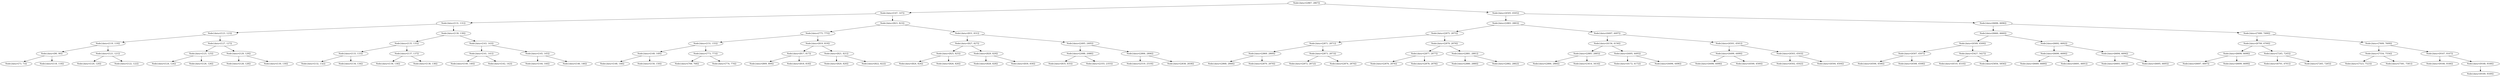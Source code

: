 digraph G{
1693003298 [label="Node{data=[2867, 2867]}"]
1693003298 -> 928331207
928331207 [label="Node{data=[147, 147]}"]
928331207 -> 490339446
490339446 [label="Node{data=[131, 131]}"]
490339446 -> 1323034230
1323034230 [label="Node{data=[123, 123]}"]
1323034230 -> 1668172209
1668172209 [label="Node{data=[119, 119]}"]
1668172209 -> 2097918742
2097918742 [label="Node{data=[90, 90]}"]
2097918742 -> 797129357
797129357 [label="Node{data=[73, 73]}"]
2097918742 -> 1056608605
1056608605 [label="Node{data=[118, 118]}"]
1668172209 -> 801666290
801666290 [label="Node{data=[121, 121]}"]
801666290 -> 268165406
268165406 [label="Node{data=[120, 120]}"]
801666290 -> 958068030
958068030 [label="Node{data=[122, 122]}"]
1323034230 -> 1400961849
1400961849 [label="Node{data=[127, 127]}"]
1400961849 -> 1065577055
1065577055 [label="Node{data=[125, 125]}"]
1065577055 -> 1864408992
1864408992 [label="Node{data=[124, 124]}"]
1065577055 -> 24982655
24982655 [label="Node{data=[126, 126]}"]
1400961849 -> 1441816154
1441816154 [label="Node{data=[129, 129]}"]
1441816154 -> 1904543529
1904543529 [label="Node{data=[128, 128]}"]
1441816154 -> 447957798
447957798 [label="Node{data=[130, 130]}"]
490339446 -> 1921338051
1921338051 [label="Node{data=[139, 139]}"]
1921338051 -> 634439751
634439751 [label="Node{data=[135, 135]}"]
634439751 -> 2083864475
2083864475 [label="Node{data=[133, 133]}"]
2083864475 -> 2095030592
2095030592 [label="Node{data=[132, 132]}"]
2083864475 -> 609496906
609496906 [label="Node{data=[134, 134]}"]
634439751 -> 124078455
124078455 [label="Node{data=[137, 137]}"]
124078455 -> 1383692263
1383692263 [label="Node{data=[136, 136]}"]
124078455 -> 1395460425
1395460425 [label="Node{data=[138, 138]}"]
1921338051 -> 1451639321
1451639321 [label="Node{data=[143, 143]}"]
1451639321 -> 2063963983
2063963983 [label="Node{data=[141, 141]}"]
2063963983 -> 1650065799
1650065799 [label="Node{data=[140, 140]}"]
2063963983 -> 1501965252
1501965252 [label="Node{data=[142, 142]}"]
1451639321 -> 1031023719
1031023719 [label="Node{data=[145, 145]}"]
1031023719 -> 1780247401
1780247401 [label="Node{data=[144, 144]}"]
1031023719 -> 1492650388
1492650388 [label="Node{data=[146, 146]}"]
928331207 -> 818463044
818463044 [label="Node{data=[823, 823]}"]
818463044 -> 751027246
751027246 [label="Node{data=[775, 775]}"]
751027246 -> 621651452
621651452 [label="Node{data=[151, 155]}"]
621651452 -> 1034005600
1034005600 [label="Node{data=[149, 149]}"]
1034005600 -> 1259706481
1259706481 [label="Node{data=[148, 148]}"]
1034005600 -> 2043008905
2043008905 [label="Node{data=[150, 150]}"]
621651452 -> 825208584
825208584 [label="Node{data=[773, 773]}"]
825208584 -> 22923233
22923233 [label="Node{data=[768, 768]}"]
825208584 -> 1726747051
1726747051 [label="Node{data=[774, 774]}"]
751027246 -> 826469216
826469216 [label="Node{data=[819, 819]}"]
826469216 -> 2103006639
2103006639 [label="Node{data=[817, 817]}"]
2103006639 -> 307558186
307558186 [label="Node{data=[809, 809]}"]
2103006639 -> 347331970
347331970 [label="Node{data=[818, 818]}"]
826469216 -> 848051615
848051615 [label="Node{data=[821, 821]}"]
848051615 -> 97514060
97514060 [label="Node{data=[820, 820]}"]
848051615 -> 815249528
815249528 [label="Node{data=[822, 822]}"]
818463044 -> 985807909
985807909 [label="Node{data=[831, 831]}"]
985807909 -> 1769049639
1769049639 [label="Node{data=[827, 827]}"]
1769049639 -> 324422871
324422871 [label="Node{data=[825, 825]}"]
324422871 -> 504324797
504324797 [label="Node{data=[824, 824]}"]
324422871 -> 898061901
898061901 [label="Node{data=[826, 826]}"]
1769049639 -> 1348662892
1348662892 [label="Node{data=[829, 829]}"]
1348662892 -> 1911765059
1911765059 [label="Node{data=[828, 828]}"]
1348662892 -> 344766026
344766026 [label="Node{data=[830, 830]}"]
985807909 -> 456568744
456568744 [label="Node{data=[2495, 2495]}"]
456568744 -> 1554049844
1554049844 [label="Node{data=[2088, 2088]}"]
1554049844 -> 888795587
888795587 [label="Node{data=[835, 835]}"]
1554049844 -> 1161179120
1161179120 [label="Node{data=[2355, 2355]}"]
456568744 -> 1809027857
1809027857 [label="Node{data=[2806, 2806]}"]
1809027857 -> 812723220
812723220 [label="Node{data=[2519, 2519]}"]
1809027857 -> 1274917936
1274917936 [label="Node{data=[2838, 2838]}"]
1693003298 -> 1069566736
1069566736 [label="Node{data=[4505, 4505]}"]
1069566736 -> 1216089314
1216089314 [label="Node{data=[2883, 2883]}"]
1216089314 -> 1909758069
1909758069 [label="Node{data=[2875, 2875]}"]
1909758069 -> 1471082059
1471082059 [label="Node{data=[2871, 2871]}"]
1471082059 -> 1787537253
1787537253 [label="Node{data=[2869, 2869]}"]
1787537253 -> 1111010762
1111010762 [label="Node{data=[2868, 2868]}"]
1787537253 -> 393908936
393908936 [label="Node{data=[2870, 2870]}"]
1471082059 -> 923200218
923200218 [label="Node{data=[2873, 2873]}"]
923200218 -> 8508368
8508368 [label="Node{data=[2872, 2872]}"]
923200218 -> 131102967
131102967 [label="Node{data=[2874, 2874]}"]
1909758069 -> 1149191703
1149191703 [label="Node{data=[2879, 2879]}"]
1149191703 -> 1143940216
1143940216 [label="Node{data=[2877, 2877]}"]
1143940216 -> 1245601918
1245601918 [label="Node{data=[2876, 2876]}"]
1143940216 -> 1320009230
1320009230 [label="Node{data=[2878, 2878]}"]
1149191703 -> 1885083186
1885083186 [label="Node{data=[2881, 2881]}"]
1885083186 -> 1299050661
1299050661 [label="Node{data=[2880, 2880]}"]
1885083186 -> 1961448678
1961448678 [label="Node{data=[2882, 2882]}"]
1216089314 -> 1461180859
1461180859 [label="Node{data=[4497, 4497]}"]
1461180859 -> 1198176493
1198176493 [label="Node{data=[4156, 4156]}"]
1198176493 -> 1705021565
1705021565 [label="Node{data=[2885, 2885]}"]
1705021565 -> 1532012107
1532012107 [label="Node{data=[2884, 2884]}"]
1705021565 -> 845379227
845379227 [label="Node{data=[3414, 3414]}"]
1198176493 -> 542907882
542907882 [label="Node{data=[4495, 4495]}"]
542907882 -> 1100890852
1100890852 [label="Node{data=[4172, 4172]}"]
542907882 -> 522372706
522372706 [label="Node{data=[4496, 4496]}"]
1461180859 -> 912047283
912047283 [label="Node{data=[4501, 4501]}"]
912047283 -> 1982813407
1982813407 [label="Node{data=[4499, 4499]}"]
1982813407 -> 1167438236
1167438236 [label="Node{data=[4498, 4498]}"]
1982813407 -> 1284341402
1284341402 [label="Node{data=[4500, 4500]}"]
912047283 -> 526903964
526903964 [label="Node{data=[4503, 4503]}"]
526903964 -> 333630467
333630467 [label="Node{data=[4502, 4502]}"]
526903964 -> 2064877234
2064877234 [label="Node{data=[4504, 4504]}"]
1069566736 -> 1548570340
1548570340 [label="Node{data=[6696, 6696]}"]
1548570340 -> 2086563067
2086563067 [label="Node{data=[6660, 6660]}"]
2086563067 -> 2044274087
2044274087 [label="Node{data=[4509, 4509]}"]
2044274087 -> 513280568
513280568 [label="Node{data=[4507, 4507]}"]
513280568 -> 672419169
672419169 [label="Node{data=[4506, 4506]}"]
513280568 -> 656590124
656590124 [label="Node{data=[4508, 4508]}"]
2044274087 -> 400959602
400959602 [label="Node{data=[5427, 5427]}"]
400959602 -> 1232152956
1232152956 [label="Node{data=[4510, 4510]}"]
400959602 -> 1132730998
1132730998 [label="Node{data=[5856, 5856]}"]
2086563067 -> 1925098639
1925098639 [label="Node{data=[6692, 6692]}"]
1925098639 -> 1413328658
1413328658 [label="Node{data=[6690, 6690]}"]
1413328658 -> 348603936
348603936 [label="Node{data=[6689, 6689]}"]
1413328658 -> 2004072804
2004072804 [label="Node{data=[6691, 6691]}"]
1925098639 -> 1890494929
1890494929 [label="Node{data=[6694, 6694]}"]
1890494929 -> 1238552041
1238552041 [label="Node{data=[6693, 6693]}"]
1890494929 -> 1728734389
1728734389 [label="Node{data=[6695, 6695]}"]
1548570340 -> 232282537
232282537 [label="Node{data=[7490, 7490]}"]
232282537 -> 146639330
146639330 [label="Node{data=[6700, 6700]}"]
146639330 -> 1465888921
1465888921 [label="Node{data=[6698, 6698]}"]
1465888921 -> 1673812235
1673812235 [label="Node{data=[6697, 6697]}"]
1465888921 -> 748569035
748569035 [label="Node{data=[6699, 6699]}"]
146639330 -> 1216888611
1216888611 [label="Node{data=[7245, 7245]}"]
1216888611 -> 1660523987
1660523987 [label="Node{data=[6701, 6701]}"]
1216888611 -> 590644358
590644358 [label="Node{data=[7265, 7265]}"]
232282537 -> 2113538354
2113538354 [label="Node{data=[7609, 7609]}"]
2113538354 -> 1954697353
1954697353 [label="Node{data=[7554, 7554]}"]
1954697353 -> 1526400199
1526400199 [label="Node{data=[7523, 7523]}"]
1954697353 -> 1567402922
1567402922 [label="Node{data=[7581, 7581]}"]
2113538354 -> 1886558892
1886558892 [label="Node{data=[9167, 9167]}"]
1886558892 -> 370313779
370313779 [label="Node{data=[9166, 9166]}"]
1886558892 -> 340617482
340617482 [label="Node{data=[9168, 9168]}"]
340617482 -> 751088082
751088082 [label="Node{data=[9169, 9169]}"]
}